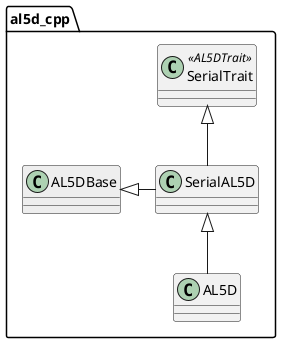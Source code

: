 @startuml

namespace al5d_cpp {
    class AL5DBase #eee
    
    class SerialTrait<<AL5DTrait>>

    SerialTrait <|-- SerialAL5D
    AL5DBase <|- SerialAL5D
    SerialAL5D <|-- AL5D
}

@enduml
